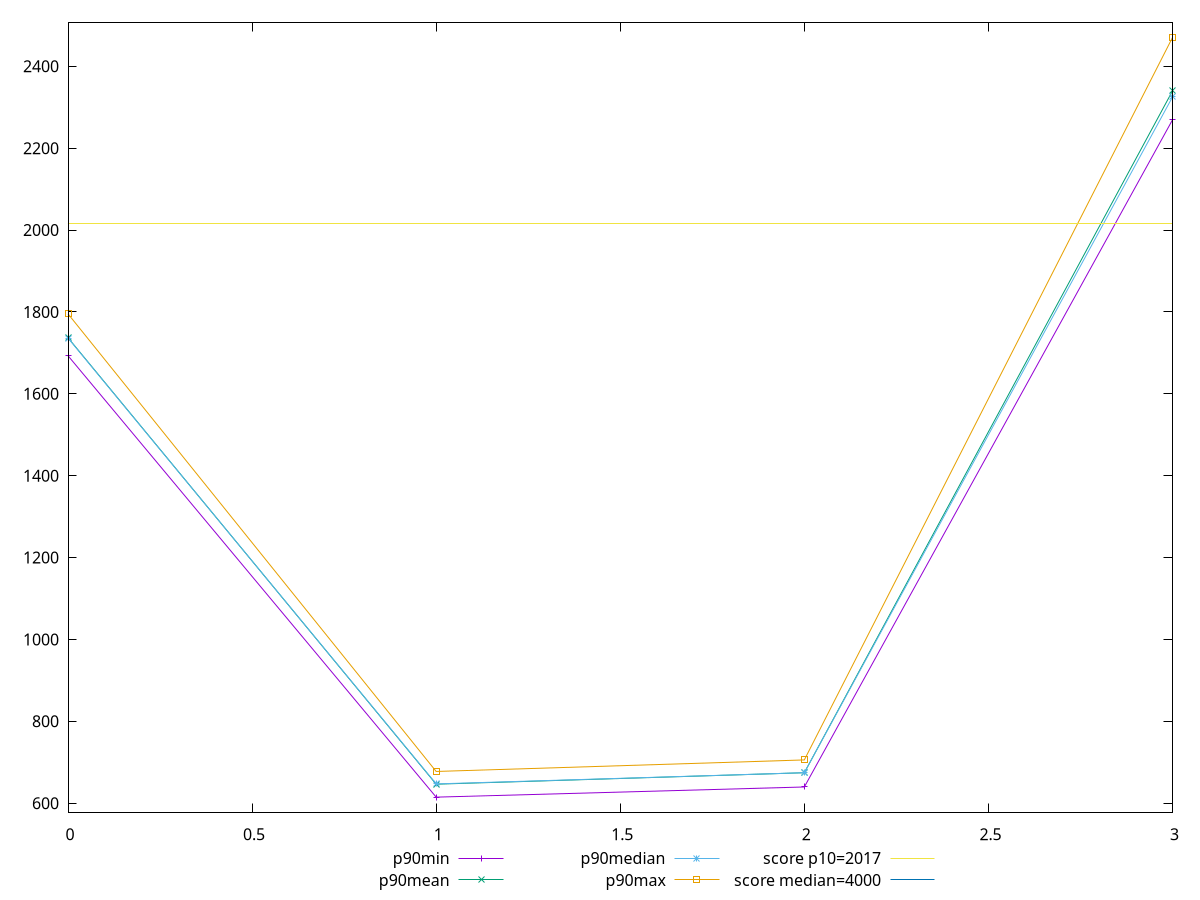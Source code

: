 reset

$p90Min <<EOF
0 1693.1400000000026
1 614.8959999999998
2 639.7440000000001
3 2269.3079999999973
EOF

$p90Mean <<EOF
0 1737.068000000001
1 646.5076170212767
2 674.5537872340425
3 2339.988382978721
EOF

$p90Median <<EOF
0 1736.2540000000008
1 647.3180000000002
2 674.636
3 2325.1479999999974
EOF

$p90Max <<EOF
0 1795.4519999999989
1 677.6200000000002
2 705.8240000000004
3 2470.5119999999956
EOF

set key outside below
set xrange [0:3]
set yrange [577.7836799999999:2507.6243199999954]
set trange [577.7836799999999:2507.6243199999954]
set terminal svg size 640, 560 enhanced background rgb 'white'
set output "reports/report_00032_2021-02-25T10-28-15.087Z/mainthread-work-breakdown/progression/value.svg"

plot $p90Min title "p90min" with linespoints, \
     $p90Mean title "p90mean" with linespoints, \
     $p90Median title "p90median" with linespoints, \
     $p90Max title "p90max" with linespoints, \
     2017 title "score p10=2017", \
     4000 title "score median=4000"

reset
